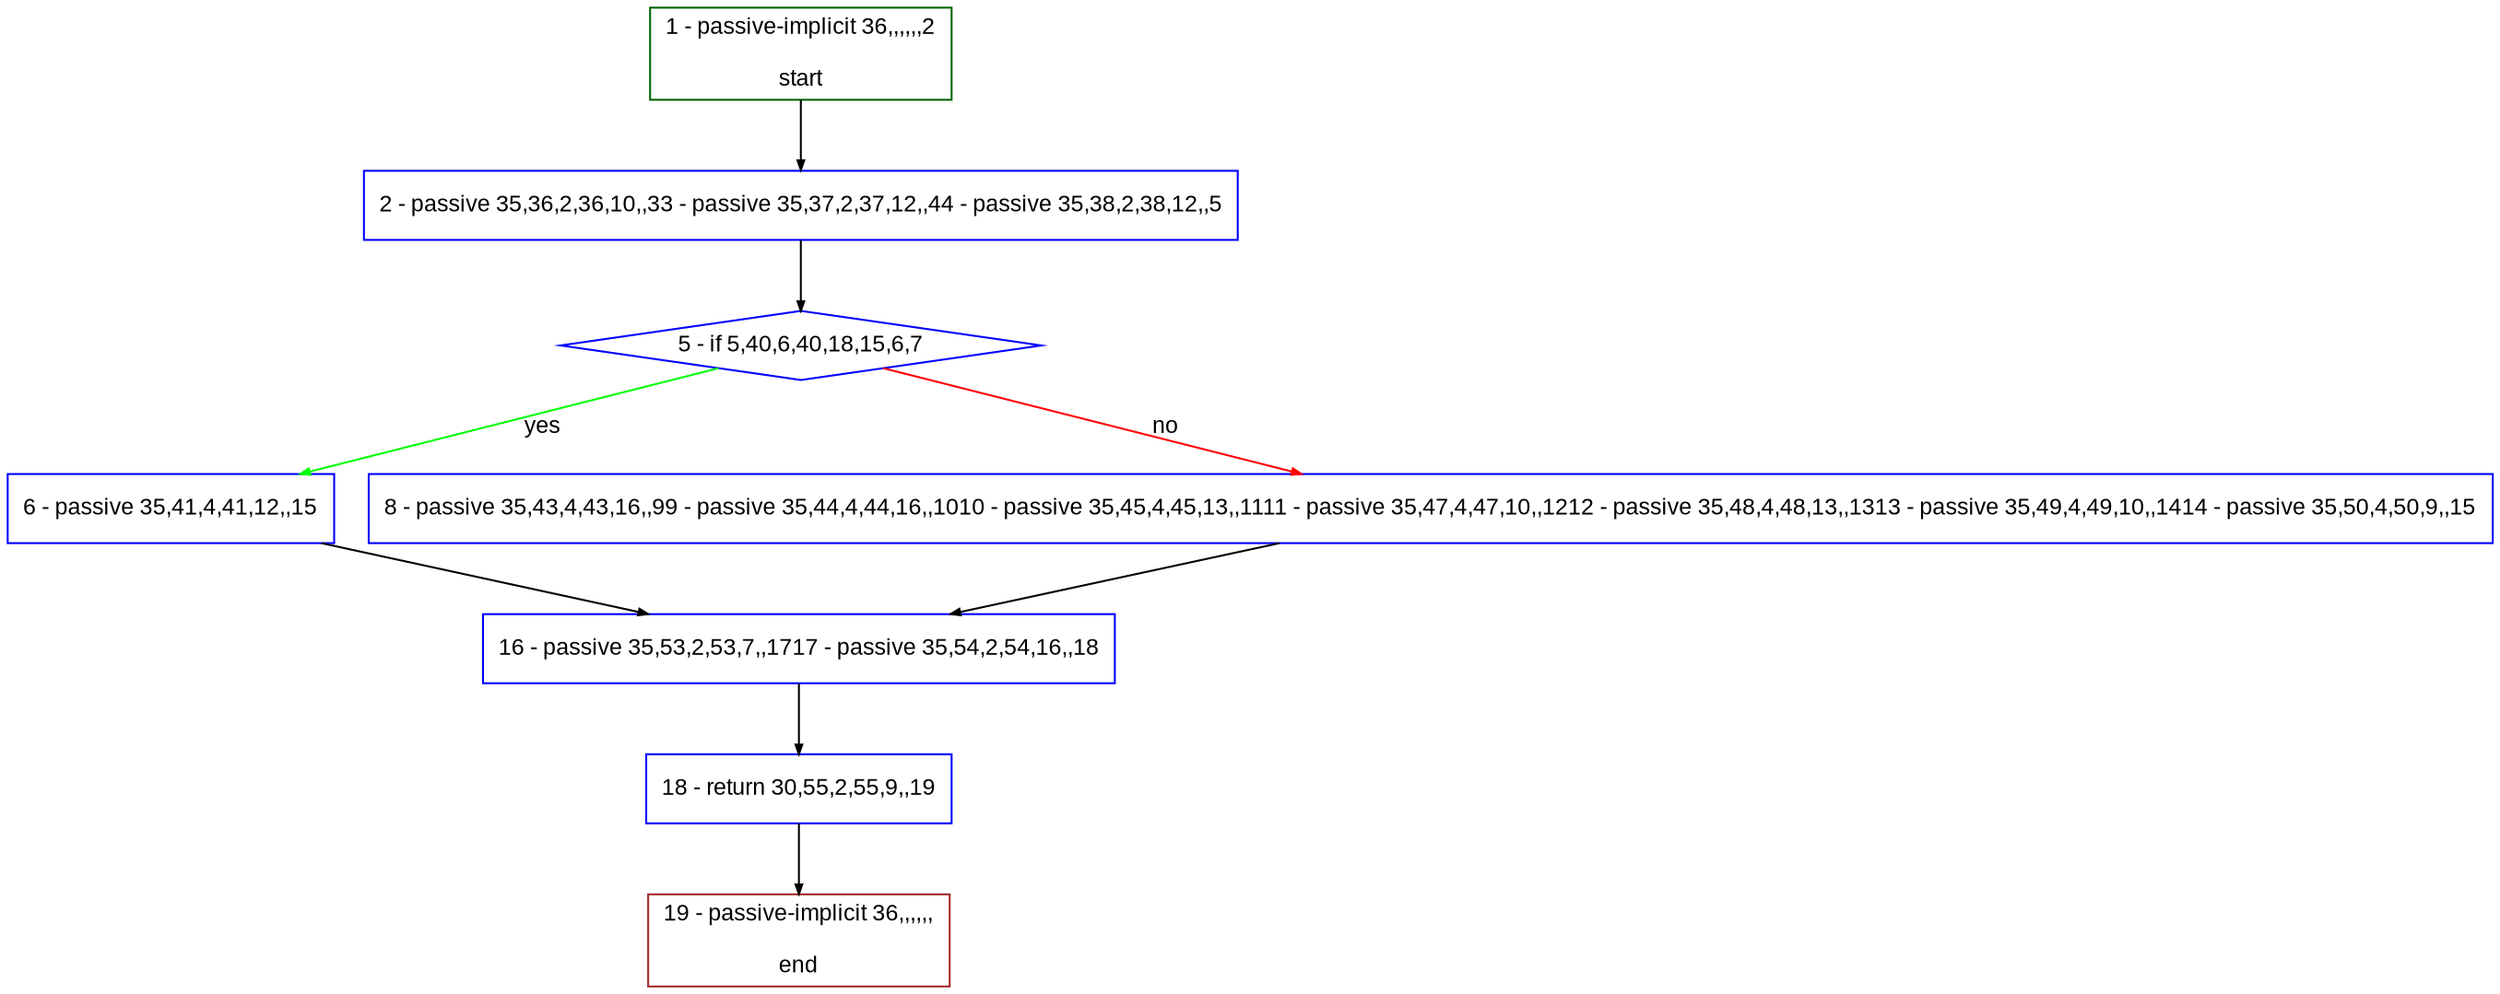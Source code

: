digraph "" {
  graph [bgcolor="white", fillcolor="#FFFFCC", pack="true", packmode="clust", fontname="Arial", label="", fontsize="12", compound="true", style="rounded,filled"];
  node [node_initialized="no", fillcolor="white", fontname="Arial", label="", color="grey", fontsize="12", fixedsize="false", compound="true", shape="rectangle", style="filled"];
  edge [arrowtail="none", lhead="", fontcolor="black", fontname="Arial", label="", color="black", fontsize="12", arrowhead="normal", arrowsize="0.5", compound="true", ltail="", dir="forward"];
  __N1 [fillcolor="#ffffff", label="2 - passive 35,36,2,36,10,,33 - passive 35,37,2,37,12,,44 - passive 35,38,2,38,12,,5", color="#0000ff", shape="box", style="filled"];
  __N2 [fillcolor="#ffffff", label="1 - passive-implicit 36,,,,,,2\n\nstart", color="#006400", shape="box", style="filled"];
  __N3 [fillcolor="#ffffff", label="5 - if 5,40,6,40,18,15,6,7", color="#0000ff", shape="diamond", style="filled"];
  __N4 [fillcolor="#ffffff", label="6 - passive 35,41,4,41,12,,15", color="#0000ff", shape="box", style="filled"];
  __N5 [fillcolor="#ffffff", label="8 - passive 35,43,4,43,16,,99 - passive 35,44,4,44,16,,1010 - passive 35,45,4,45,13,,1111 - passive 35,47,4,47,10,,1212 - passive 35,48,4,48,13,,1313 - passive 35,49,4,49,10,,1414 - passive 35,50,4,50,9,,15", color="#0000ff", shape="box", style="filled"];
  __N6 [fillcolor="#ffffff", label="16 - passive 35,53,2,53,7,,1717 - passive 35,54,2,54,16,,18", color="#0000ff", shape="box", style="filled"];
  __N7 [fillcolor="#ffffff", label="18 - return 30,55,2,55,9,,19", color="#0000ff", shape="box", style="filled"];
  __N8 [fillcolor="#ffffff", label="19 - passive-implicit 36,,,,,,\n\nend", color="#a52a2a", shape="box", style="filled"];
  __N2 -> __N1 [arrowtail="none", color="#000000", label="", arrowhead="normal", dir="forward"];
  __N1 -> __N3 [arrowtail="none", color="#000000", label="", arrowhead="normal", dir="forward"];
  __N3 -> __N4 [arrowtail="none", color="#00ff00", label="yes", arrowhead="normal", dir="forward"];
  __N3 -> __N5 [arrowtail="none", color="#ff0000", label="no", arrowhead="normal", dir="forward"];
  __N4 -> __N6 [arrowtail="none", color="#000000", label="", arrowhead="normal", dir="forward"];
  __N5 -> __N6 [arrowtail="none", color="#000000", label="", arrowhead="normal", dir="forward"];
  __N6 -> __N7 [arrowtail="none", color="#000000", label="", arrowhead="normal", dir="forward"];
  __N7 -> __N8 [arrowtail="none", color="#000000", label="", arrowhead="normal", dir="forward"];
}
